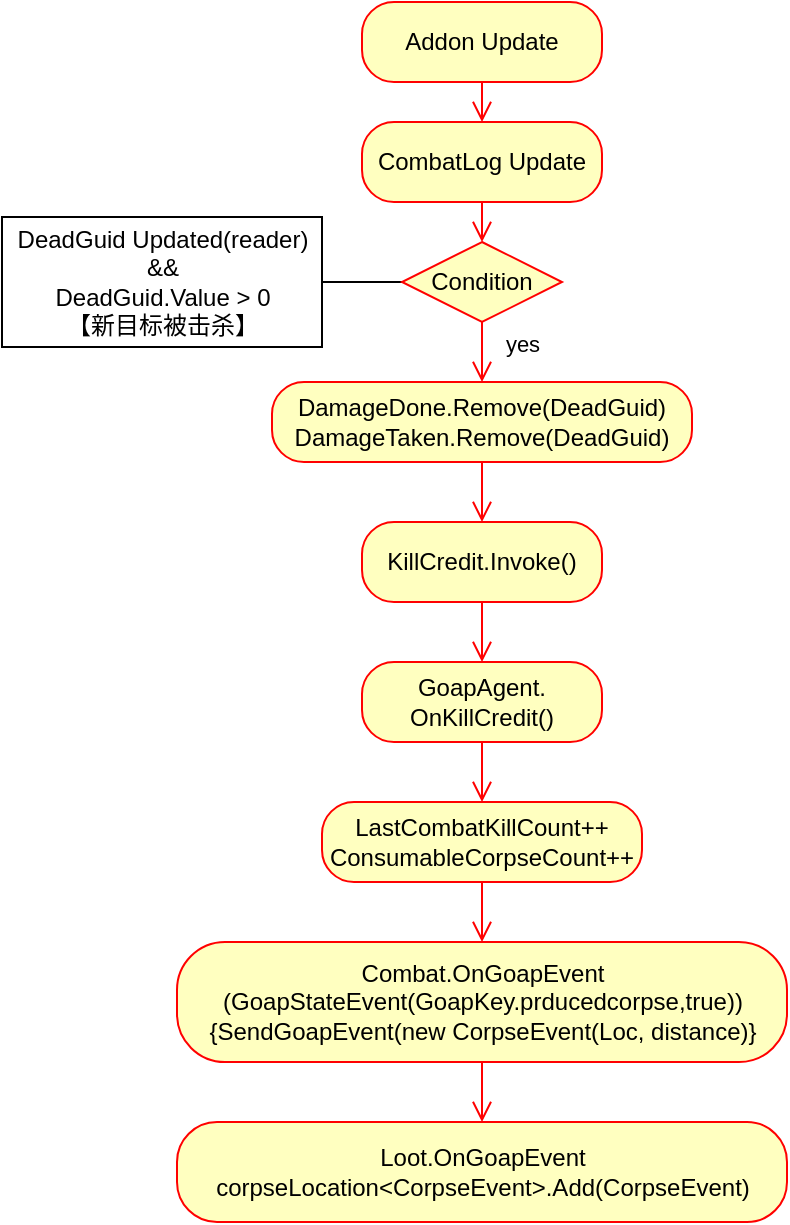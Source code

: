 <mxfile version="20.4.2" type="github">
  <diagram id="rM5uzOrRbWsti0kcYfcj" name="第 1 页">
    <mxGraphModel dx="1053" dy="753" grid="1" gridSize="10" guides="1" tooltips="1" connect="1" arrows="1" fold="1" page="1" pageScale="1" pageWidth="827" pageHeight="1169" math="0" shadow="0">
      <root>
        <mxCell id="0" />
        <mxCell id="1" parent="0" />
        <mxCell id="X_r9VZnWIStp2DCHGnrE-1" value="Addon Update" style="rounded=1;whiteSpace=wrap;html=1;arcSize=40;fontColor=#000000;fillColor=#ffffc0;strokeColor=#ff0000;" vertex="1" parent="1">
          <mxGeometry x="210" y="270" width="120" height="40" as="geometry" />
        </mxCell>
        <mxCell id="X_r9VZnWIStp2DCHGnrE-2" value="" style="edgeStyle=orthogonalEdgeStyle;html=1;verticalAlign=bottom;endArrow=open;endSize=8;strokeColor=#ff0000;rounded=0;entryX=0.5;entryY=0;entryDx=0;entryDy=0;" edge="1" source="X_r9VZnWIStp2DCHGnrE-1" parent="1" target="X_r9VZnWIStp2DCHGnrE-3">
          <mxGeometry relative="1" as="geometry">
            <mxPoint x="270" y="370" as="targetPoint" />
          </mxGeometry>
        </mxCell>
        <mxCell id="X_r9VZnWIStp2DCHGnrE-3" value="CombatLog Update" style="rounded=1;whiteSpace=wrap;html=1;arcSize=40;fontColor=#000000;fillColor=#ffffc0;strokeColor=#ff0000;" vertex="1" parent="1">
          <mxGeometry x="210" y="330" width="120" height="40" as="geometry" />
        </mxCell>
        <mxCell id="X_r9VZnWIStp2DCHGnrE-5" value="" style="edgeStyle=orthogonalEdgeStyle;html=1;verticalAlign=bottom;endArrow=open;endSize=8;strokeColor=#ff0000;rounded=0;exitX=0.5;exitY=1;exitDx=0;exitDy=0;entryX=0.5;entryY=0;entryDx=0;entryDy=0;" edge="1" parent="1" source="X_r9VZnWIStp2DCHGnrE-3">
          <mxGeometry relative="1" as="geometry">
            <mxPoint x="270" y="390" as="targetPoint" />
            <mxPoint x="280" y="320" as="sourcePoint" />
          </mxGeometry>
        </mxCell>
        <mxCell id="X_r9VZnWIStp2DCHGnrE-11" style="edgeStyle=orthogonalEdgeStyle;rounded=0;orthogonalLoop=1;jettySize=auto;html=1;exitX=0;exitY=0.5;exitDx=0;exitDy=0;endArrow=none;endFill=0;entryX=1;entryY=0.5;entryDx=0;entryDy=0;" edge="1" parent="1" source="X_r9VZnWIStp2DCHGnrE-8" target="X_r9VZnWIStp2DCHGnrE-12">
          <mxGeometry relative="1" as="geometry">
            <mxPoint x="160" y="410" as="targetPoint" />
          </mxGeometry>
        </mxCell>
        <mxCell id="X_r9VZnWIStp2DCHGnrE-8" value="Condition" style="rhombus;whiteSpace=wrap;html=1;fillColor=#ffffc0;strokeColor=#ff0000;" vertex="1" parent="1">
          <mxGeometry x="230" y="390" width="80" height="40" as="geometry" />
        </mxCell>
        <mxCell id="X_r9VZnWIStp2DCHGnrE-12" value="DeadGuid Updated(reader)&lt;br&gt;&amp;amp;&amp;amp;&lt;br&gt;DeadGuid.Value &amp;gt; 0&lt;br&gt;【新目标被击杀】" style="html=1;" vertex="1" parent="1">
          <mxGeometry x="30" y="377.5" width="160" height="65" as="geometry" />
        </mxCell>
        <mxCell id="X_r9VZnWIStp2DCHGnrE-14" value="yes" style="edgeStyle=orthogonalEdgeStyle;html=1;verticalAlign=bottom;endArrow=open;endSize=8;strokeColor=#ff0000;rounded=0;exitX=0.5;exitY=1;exitDx=0;exitDy=0;entryX=0.5;entryY=0;entryDx=0;entryDy=0;" edge="1" parent="1" source="X_r9VZnWIStp2DCHGnrE-8" target="X_r9VZnWIStp2DCHGnrE-15">
          <mxGeometry x="0.333" y="20" relative="1" as="geometry">
            <mxPoint x="270" y="460" as="targetPoint" />
            <mxPoint x="280" y="380" as="sourcePoint" />
            <Array as="points" />
            <mxPoint as="offset" />
          </mxGeometry>
        </mxCell>
        <mxCell id="X_r9VZnWIStp2DCHGnrE-15" value="DamageDone.Remove(DeadGuid)&lt;br&gt;DamageTaken.Remove(DeadGuid)" style="rounded=1;whiteSpace=wrap;html=1;arcSize=40;fontColor=#000000;fillColor=#ffffc0;strokeColor=#ff0000;" vertex="1" parent="1">
          <mxGeometry x="165" y="460" width="210" height="40" as="geometry" />
        </mxCell>
        <mxCell id="X_r9VZnWIStp2DCHGnrE-16" value="KillCredit.Invoke()" style="rounded=1;whiteSpace=wrap;html=1;arcSize=40;fontColor=#000000;fillColor=#ffffc0;strokeColor=#ff0000;" vertex="1" parent="1">
          <mxGeometry x="210" y="530" width="120" height="40" as="geometry" />
        </mxCell>
        <mxCell id="X_r9VZnWIStp2DCHGnrE-17" value="" style="edgeStyle=orthogonalEdgeStyle;html=1;verticalAlign=bottom;endArrow=open;endSize=8;strokeColor=#ff0000;rounded=0;exitX=0.5;exitY=1;exitDx=0;exitDy=0;entryX=0.5;entryY=0;entryDx=0;entryDy=0;" edge="1" parent="1" source="X_r9VZnWIStp2DCHGnrE-15" target="X_r9VZnWIStp2DCHGnrE-16">
          <mxGeometry relative="1" as="geometry">
            <mxPoint x="280" y="400" as="targetPoint" />
            <mxPoint x="280" y="380" as="sourcePoint" />
          </mxGeometry>
        </mxCell>
        <mxCell id="X_r9VZnWIStp2DCHGnrE-18" value="GoapAgent.&lt;br&gt;OnKillCredit()" style="rounded=1;whiteSpace=wrap;html=1;arcSize=40;fontColor=#000000;fillColor=#ffffc0;strokeColor=#ff0000;" vertex="1" parent="1">
          <mxGeometry x="210" y="600" width="120" height="40" as="geometry" />
        </mxCell>
        <mxCell id="X_r9VZnWIStp2DCHGnrE-19" value="" style="edgeStyle=orthogonalEdgeStyle;html=1;verticalAlign=bottom;endArrow=open;endSize=8;strokeColor=#ff0000;rounded=0;exitX=0.5;exitY=1;exitDx=0;exitDy=0;entryX=0.5;entryY=0;entryDx=0;entryDy=0;" edge="1" parent="1" source="X_r9VZnWIStp2DCHGnrE-16" target="X_r9VZnWIStp2DCHGnrE-18">
          <mxGeometry relative="1" as="geometry">
            <mxPoint x="280" y="540" as="targetPoint" />
            <mxPoint x="280" y="510" as="sourcePoint" />
          </mxGeometry>
        </mxCell>
        <mxCell id="X_r9VZnWIStp2DCHGnrE-20" value="LastCombatKillCount++&lt;br&gt;ConsumableCorpseCount++" style="rounded=1;whiteSpace=wrap;html=1;arcSize=40;fontColor=#000000;fillColor=#ffffc0;strokeColor=#ff0000;" vertex="1" parent="1">
          <mxGeometry x="190" y="670" width="160" height="40" as="geometry" />
        </mxCell>
        <mxCell id="X_r9VZnWIStp2DCHGnrE-21" value="" style="edgeStyle=orthogonalEdgeStyle;html=1;verticalAlign=bottom;endArrow=open;endSize=8;strokeColor=#ff0000;rounded=0;exitX=0.5;exitY=1;exitDx=0;exitDy=0;entryX=0.5;entryY=0;entryDx=0;entryDy=0;" edge="1" parent="1" source="X_r9VZnWIStp2DCHGnrE-18" target="X_r9VZnWIStp2DCHGnrE-20">
          <mxGeometry relative="1" as="geometry">
            <mxPoint x="280" y="610" as="targetPoint" />
            <mxPoint x="280" y="580" as="sourcePoint" />
          </mxGeometry>
        </mxCell>
        <mxCell id="X_r9VZnWIStp2DCHGnrE-22" value="Combat.OnGoapEvent &lt;br&gt;(GoapStateEvent(GoapKey.prducedcorpse,true))&lt;br&gt;{SendGoapEvent(new CorpseEvent(Loc, distance)}" style="rounded=1;whiteSpace=wrap;html=1;arcSize=40;fontColor=#000000;fillColor=#ffffc0;strokeColor=#ff0000;" vertex="1" parent="1">
          <mxGeometry x="117.5" y="740" width="305" height="60" as="geometry" />
        </mxCell>
        <mxCell id="X_r9VZnWIStp2DCHGnrE-24" value="" style="edgeStyle=orthogonalEdgeStyle;html=1;verticalAlign=bottom;endArrow=open;endSize=8;strokeColor=#ff0000;rounded=0;exitX=0.5;exitY=1;exitDx=0;exitDy=0;entryX=0.5;entryY=0;entryDx=0;entryDy=0;" edge="1" parent="1" source="X_r9VZnWIStp2DCHGnrE-20" target="X_r9VZnWIStp2DCHGnrE-22">
          <mxGeometry relative="1" as="geometry">
            <mxPoint x="280" y="680" as="targetPoint" />
            <mxPoint x="280" y="650" as="sourcePoint" />
          </mxGeometry>
        </mxCell>
        <mxCell id="X_r9VZnWIStp2DCHGnrE-25" value="Loot.OnGoapEvent &lt;br&gt;corpseLocation&amp;lt;CorpseEvent&amp;gt;.Add(CorpseEvent)" style="rounded=1;whiteSpace=wrap;html=1;arcSize=40;fontColor=#000000;fillColor=#ffffc0;strokeColor=#ff0000;" vertex="1" parent="1">
          <mxGeometry x="117.5" y="830" width="305" height="50" as="geometry" />
        </mxCell>
        <mxCell id="X_r9VZnWIStp2DCHGnrE-27" value="" style="edgeStyle=orthogonalEdgeStyle;html=1;verticalAlign=bottom;endArrow=open;endSize=8;strokeColor=#ff0000;rounded=0;exitX=0.5;exitY=1;exitDx=0;exitDy=0;entryX=0.5;entryY=0;entryDx=0;entryDy=0;" edge="1" parent="1" source="X_r9VZnWIStp2DCHGnrE-22" target="X_r9VZnWIStp2DCHGnrE-25">
          <mxGeometry relative="1" as="geometry">
            <mxPoint x="280" y="750" as="targetPoint" />
            <mxPoint x="280" y="720" as="sourcePoint" />
          </mxGeometry>
        </mxCell>
      </root>
    </mxGraphModel>
  </diagram>
</mxfile>
